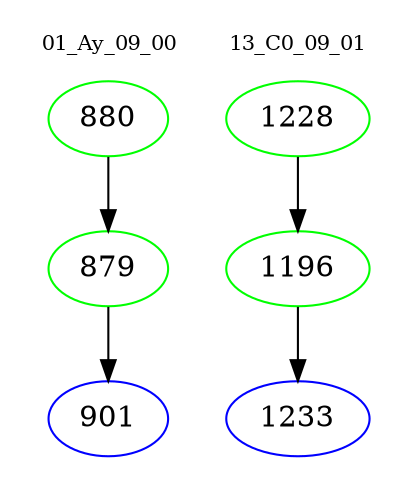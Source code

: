 digraph{
subgraph cluster_0 {
color = white
label = "01_Ay_09_00";
fontsize=10;
T0_880 [label="880", color="green"]
T0_880 -> T0_879 [color="black"]
T0_879 [label="879", color="green"]
T0_879 -> T0_901 [color="black"]
T0_901 [label="901", color="blue"]
}
subgraph cluster_1 {
color = white
label = "13_C0_09_01";
fontsize=10;
T1_1228 [label="1228", color="green"]
T1_1228 -> T1_1196 [color="black"]
T1_1196 [label="1196", color="green"]
T1_1196 -> T1_1233 [color="black"]
T1_1233 [label="1233", color="blue"]
}
}
